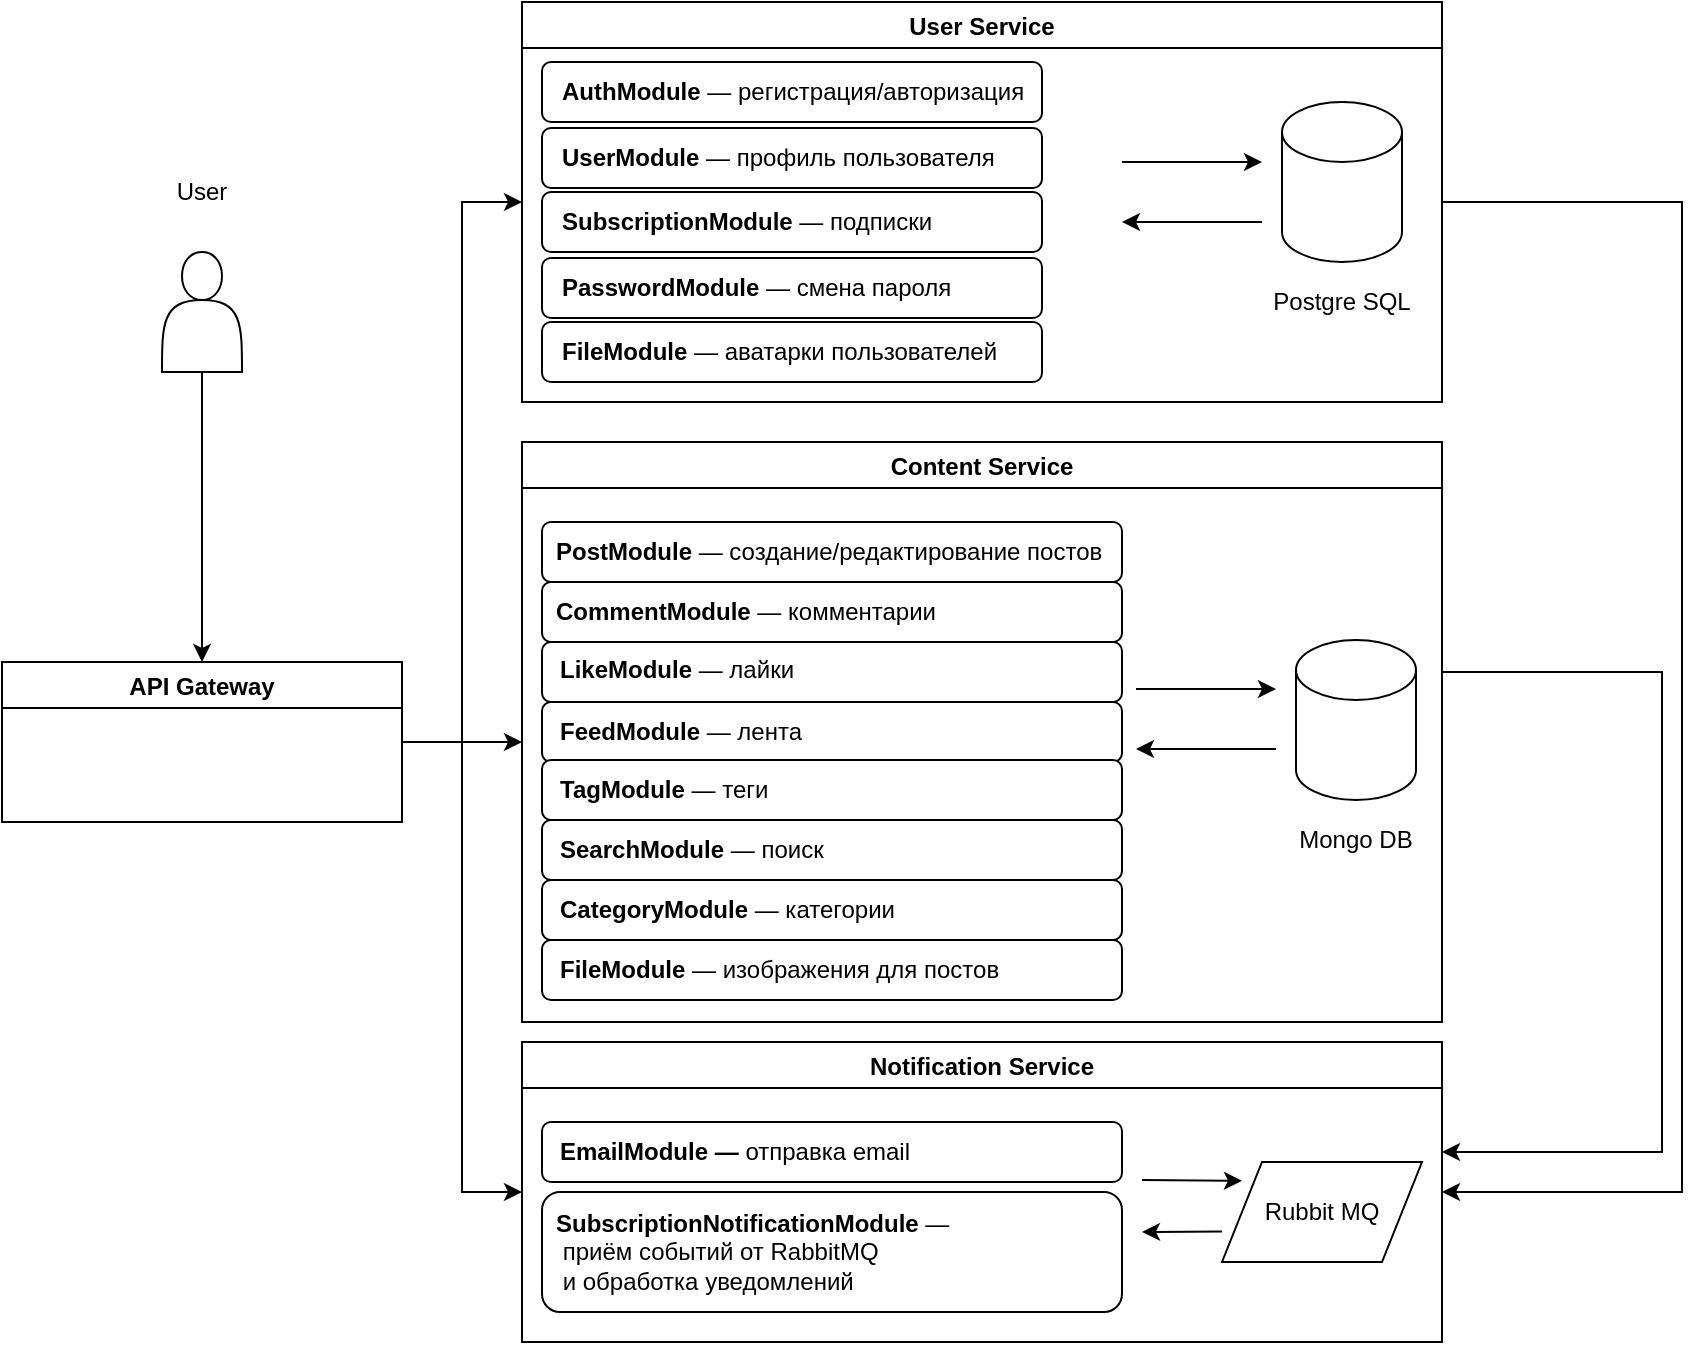 <mxfile version="26.2.15">
  <diagram name="Страница — 1" id="J0rWrrXV5R4WsdXxmljH">
    <mxGraphModel dx="1678" dy="999" grid="1" gridSize="10" guides="1" tooltips="1" connect="1" arrows="1" fold="1" page="1" pageScale="1" pageWidth="1000" pageHeight="1000" math="0" shadow="0">
      <root>
        <mxCell id="0" />
        <mxCell id="1" parent="0" />
        <mxCell id="AimUxgw-wjmq0Ns_UDIQ-22" style="edgeStyle=orthogonalEdgeStyle;rounded=0;orthogonalLoop=1;jettySize=auto;html=1;exitX=1;exitY=0.5;exitDx=0;exitDy=0;entryX=1;entryY=0.5;entryDx=0;entryDy=0;" edge="1" parent="1" source="u38V2FTheSog404dIB0E-1" target="u38V2FTheSog404dIB0E-20">
          <mxGeometry relative="1" as="geometry">
            <Array as="points">
              <mxPoint x="920" y="260" />
              <mxPoint x="920" y="755" />
            </Array>
          </mxGeometry>
        </mxCell>
        <mxCell id="u38V2FTheSog404dIB0E-1" value="User Service" style="swimlane;" parent="1" vertex="1">
          <mxGeometry x="340" y="160" width="460" height="200" as="geometry" />
        </mxCell>
        <mxCell id="AimUxgw-wjmq0Ns_UDIQ-84" value="" style="group" vertex="1" connectable="0" parent="u38V2FTheSog404dIB0E-1">
          <mxGeometry x="300" y="50" width="150" height="115" as="geometry" />
        </mxCell>
        <mxCell id="AimUxgw-wjmq0Ns_UDIQ-1" value="" style="shape=cylinder3;whiteSpace=wrap;html=1;boundedLbl=1;backgroundOutline=1;size=15;" vertex="1" parent="AimUxgw-wjmq0Ns_UDIQ-84">
          <mxGeometry x="80" width="60" height="80" as="geometry" />
        </mxCell>
        <mxCell id="AimUxgw-wjmq0Ns_UDIQ-2" value="Postgre SQL" style="text;html=1;align=center;verticalAlign=middle;whiteSpace=wrap;rounded=0;" vertex="1" parent="AimUxgw-wjmq0Ns_UDIQ-84">
          <mxGeometry x="70" y="85" width="80" height="30" as="geometry" />
        </mxCell>
        <mxCell id="AimUxgw-wjmq0Ns_UDIQ-6" value="" style="endArrow=classic;html=1;rounded=0;" edge="1" parent="AimUxgw-wjmq0Ns_UDIQ-84">
          <mxGeometry width="50" height="50" relative="1" as="geometry">
            <mxPoint y="30" as="sourcePoint" />
            <mxPoint x="70" y="30" as="targetPoint" />
          </mxGeometry>
        </mxCell>
        <mxCell id="AimUxgw-wjmq0Ns_UDIQ-12" value="" style="endArrow=classic;html=1;rounded=0;" edge="1" parent="AimUxgw-wjmq0Ns_UDIQ-84">
          <mxGeometry width="50" height="50" relative="1" as="geometry">
            <mxPoint x="70" y="60" as="sourcePoint" />
            <mxPoint y="60" as="targetPoint" />
          </mxGeometry>
        </mxCell>
        <mxCell id="AimUxgw-wjmq0Ns_UDIQ-90" value="" style="group;flipV=1;" vertex="1" connectable="0" parent="u38V2FTheSog404dIB0E-1">
          <mxGeometry x="10" y="30" width="260" height="30" as="geometry" />
        </mxCell>
        <mxCell id="AimUxgw-wjmq0Ns_UDIQ-85" value="" style="rounded=1;whiteSpace=wrap;html=1;" vertex="1" parent="AimUxgw-wjmq0Ns_UDIQ-90">
          <mxGeometry width="250" height="30" as="geometry" />
        </mxCell>
        <mxCell id="u38V2FTheSog404dIB0E-2" value="&lt;strong data-start=&quot;1584&quot; data-end=&quot;1598&quot;&gt;AuthModule&lt;/strong&gt; — регистрация/авторизация" style="text;html=1;align=left;verticalAlign=middle;resizable=0;points=[];autosize=1;strokeColor=none;fillColor=none;spacing=0;" parent="AimUxgw-wjmq0Ns_UDIQ-90" vertex="1">
          <mxGeometry x="10" y="5" width="250" height="20" as="geometry" />
        </mxCell>
        <mxCell id="AimUxgw-wjmq0Ns_UDIQ-91" value="" style="group;flipV=1;" vertex="1" connectable="0" parent="u38V2FTheSog404dIB0E-1">
          <mxGeometry x="10" y="63" width="250" height="30" as="geometry" />
        </mxCell>
        <mxCell id="AimUxgw-wjmq0Ns_UDIQ-86" value="" style="rounded=1;whiteSpace=wrap;html=1;" vertex="1" parent="AimUxgw-wjmq0Ns_UDIQ-91">
          <mxGeometry width="250" height="30" as="geometry" />
        </mxCell>
        <mxCell id="u38V2FTheSog404dIB0E-5" value="&lt;strong data-start=&quot;1627&quot; data-end=&quot;1641&quot;&gt;UserModule&lt;/strong&gt; — профиль пользователя" style="text;html=1;align=left;verticalAlign=middle;resizable=0;points=[];autosize=1;strokeColor=none;fillColor=none;spacing=0;" parent="AimUxgw-wjmq0Ns_UDIQ-91" vertex="1">
          <mxGeometry x="10" y="5" width="240" height="20" as="geometry" />
        </mxCell>
        <mxCell id="AimUxgw-wjmq0Ns_UDIQ-92" value="" style="group;flipV=1;" vertex="1" connectable="0" parent="u38V2FTheSog404dIB0E-1">
          <mxGeometry x="10" y="95" width="250" height="30" as="geometry" />
        </mxCell>
        <mxCell id="AimUxgw-wjmq0Ns_UDIQ-87" value="" style="rounded=1;whiteSpace=wrap;html=1;" vertex="1" parent="AimUxgw-wjmq0Ns_UDIQ-92">
          <mxGeometry width="250" height="30" as="geometry" />
        </mxCell>
        <mxCell id="u38V2FTheSog404dIB0E-6" value="&lt;strong data-start=&quot;1667&quot; data-end=&quot;1689&quot;&gt;SubscriptionModule&lt;/strong&gt; — подписки" style="text;html=1;align=left;verticalAlign=middle;resizable=0;points=[];autosize=1;strokeColor=none;fillColor=none;spacing=0;" parent="AimUxgw-wjmq0Ns_UDIQ-92" vertex="1">
          <mxGeometry x="10" y="5" width="200" height="20" as="geometry" />
        </mxCell>
        <mxCell id="AimUxgw-wjmq0Ns_UDIQ-93" value="" style="group;flipV=1;" vertex="1" connectable="0" parent="u38V2FTheSog404dIB0E-1">
          <mxGeometry x="10" y="128" width="250" height="30" as="geometry" />
        </mxCell>
        <mxCell id="AimUxgw-wjmq0Ns_UDIQ-88" value="" style="rounded=1;whiteSpace=wrap;html=1;" vertex="1" parent="AimUxgw-wjmq0Ns_UDIQ-93">
          <mxGeometry width="250" height="30" as="geometry" />
        </mxCell>
        <mxCell id="u38V2FTheSog404dIB0E-7" value="&lt;strong data-start=&quot;1703&quot; data-end=&quot;1721&quot;&gt;PasswordModule&lt;/strong&gt; — смена пароля" style="text;html=1;align=left;verticalAlign=middle;resizable=0;points=[];autosize=1;strokeColor=none;fillColor=none;spacing=0;" parent="AimUxgw-wjmq0Ns_UDIQ-93" vertex="1">
          <mxGeometry x="10" y="5" width="210" height="20" as="geometry" />
        </mxCell>
        <mxCell id="AimUxgw-wjmq0Ns_UDIQ-94" value="" style="group;flipV=1;" vertex="1" connectable="0" parent="u38V2FTheSog404dIB0E-1">
          <mxGeometry x="10" y="160" width="250" height="30" as="geometry" />
        </mxCell>
        <mxCell id="AimUxgw-wjmq0Ns_UDIQ-89" value="" style="rounded=1;whiteSpace=wrap;html=1;" vertex="1" parent="AimUxgw-wjmq0Ns_UDIQ-94">
          <mxGeometry width="250" height="30" as="geometry" />
        </mxCell>
        <mxCell id="u38V2FTheSog404dIB0E-32" value="&lt;strong data-start=&quot;1739&quot; data-end=&quot;1753&quot;&gt;FileModule&lt;/strong&gt; — аватарки пользователей" style="text;html=1;align=left;verticalAlign=middle;resizable=0;points=[];autosize=1;strokeColor=none;fillColor=none;spacing=0;" parent="AimUxgw-wjmq0Ns_UDIQ-94" vertex="1">
          <mxGeometry x="10" y="5" width="240" height="20" as="geometry" />
        </mxCell>
        <mxCell id="u38V2FTheSog404dIB0E-8" value="Content Service" style="swimlane;" parent="1" vertex="1">
          <mxGeometry x="340" y="380" width="460" height="290" as="geometry" />
        </mxCell>
        <mxCell id="AimUxgw-wjmq0Ns_UDIQ-28" value="" style="rounded=1;whiteSpace=wrap;html=1;" vertex="1" parent="u38V2FTheSog404dIB0E-8">
          <mxGeometry x="10" y="100" width="290" height="30" as="geometry" />
        </mxCell>
        <mxCell id="u38V2FTheSog404dIB0E-11" value="&lt;strong data-start=&quot;1892&quot; data-end=&quot;1906&quot;&gt;LikeModule&lt;/strong&gt; — лайки" style="text;html=1;align=left;verticalAlign=middle;resizable=0;points=[];autosize=1;strokeColor=none;fillColor=none;" parent="u38V2FTheSog404dIB0E-8" vertex="1">
          <mxGeometry x="17" y="99" width="140" height="30" as="geometry" />
        </mxCell>
        <mxCell id="AimUxgw-wjmq0Ns_UDIQ-3" value="" style="shape=cylinder3;whiteSpace=wrap;html=1;boundedLbl=1;backgroundOutline=1;size=15;" vertex="1" parent="u38V2FTheSog404dIB0E-8">
          <mxGeometry x="387" y="99" width="60" height="80" as="geometry" />
        </mxCell>
        <mxCell id="AimUxgw-wjmq0Ns_UDIQ-4" value="Mongo DB" style="text;html=1;align=center;verticalAlign=middle;whiteSpace=wrap;rounded=0;" vertex="1" parent="u38V2FTheSog404dIB0E-8">
          <mxGeometry x="377" y="184" width="80" height="30" as="geometry" />
        </mxCell>
        <mxCell id="AimUxgw-wjmq0Ns_UDIQ-9" value="" style="endArrow=classic;html=1;rounded=0;" edge="1" parent="u38V2FTheSog404dIB0E-8">
          <mxGeometry width="50" height="50" relative="1" as="geometry">
            <mxPoint x="377" y="153.5" as="sourcePoint" />
            <mxPoint x="307" y="153.5" as="targetPoint" />
          </mxGeometry>
        </mxCell>
        <mxCell id="AimUxgw-wjmq0Ns_UDIQ-11" value="" style="endArrow=classic;html=1;rounded=0;" edge="1" parent="u38V2FTheSog404dIB0E-8">
          <mxGeometry width="50" height="50" relative="1" as="geometry">
            <mxPoint x="307" y="123.5" as="sourcePoint" />
            <mxPoint x="377" y="123.5" as="targetPoint" />
          </mxGeometry>
        </mxCell>
        <mxCell id="AimUxgw-wjmq0Ns_UDIQ-26" value="" style="group" vertex="1" connectable="0" parent="u38V2FTheSog404dIB0E-8">
          <mxGeometry x="10" y="40" width="297" height="30" as="geometry" />
        </mxCell>
        <mxCell id="AimUxgw-wjmq0Ns_UDIQ-25" value="" style="rounded=1;whiteSpace=wrap;html=1;" vertex="1" parent="AimUxgw-wjmq0Ns_UDIQ-26">
          <mxGeometry width="290" height="30" as="geometry" />
        </mxCell>
        <mxCell id="u38V2FTheSog404dIB0E-9" value="&lt;strong data-end=&quot;1822&quot; data-start=&quot;1808&quot;&gt;PostModule&lt;/strong&gt; — создание/редактирование постов" style="text;html=1;align=left;verticalAlign=middle;resizable=0;points=[];autosize=1;strokeColor=none;fillColor=none;spacing=0;" parent="AimUxgw-wjmq0Ns_UDIQ-26" vertex="1">
          <mxGeometry x="7" y="5" width="290" height="20" as="geometry" />
        </mxCell>
        <mxCell id="AimUxgw-wjmq0Ns_UDIQ-78" value="" style="group" vertex="1" connectable="0" parent="u38V2FTheSog404dIB0E-8">
          <mxGeometry x="10" y="60" width="290" height="50" as="geometry" />
        </mxCell>
        <mxCell id="AimUxgw-wjmq0Ns_UDIQ-27" value="" style="rounded=1;whiteSpace=wrap;html=1;" vertex="1" parent="AimUxgw-wjmq0Ns_UDIQ-78">
          <mxGeometry y="10" width="290" height="30" as="geometry" />
        </mxCell>
        <mxCell id="u38V2FTheSog404dIB0E-10" value="&lt;p data-start=&quot;1029&quot; data-end=&quot;1043&quot; class=&quot;&quot;&gt;&lt;strong data-start=&quot;1858&quot; data-end=&quot;1875&quot;&gt;CommentModule&lt;/strong&gt; — комментарии&lt;/p&gt;" style="text;html=1;align=left;verticalAlign=middle;resizable=0;points=[];autosize=1;strokeColor=none;fillColor=none;spacing=0;" parent="AimUxgw-wjmq0Ns_UDIQ-78" vertex="1">
          <mxGeometry x="7" width="210" height="50" as="geometry" />
        </mxCell>
        <mxCell id="AimUxgw-wjmq0Ns_UDIQ-79" value="" style="group" vertex="1" connectable="0" parent="u38V2FTheSog404dIB0E-8">
          <mxGeometry x="10" y="130" width="290" height="30" as="geometry" />
        </mxCell>
        <mxCell id="AimUxgw-wjmq0Ns_UDIQ-31" value="" style="rounded=1;whiteSpace=wrap;html=1;" vertex="1" parent="AimUxgw-wjmq0Ns_UDIQ-79">
          <mxGeometry width="290" height="30" as="geometry" />
        </mxCell>
        <mxCell id="u38V2FTheSog404dIB0E-12" value="&lt;strong data-start=&quot;1917&quot; data-end=&quot;1931&quot;&gt;FeedModule&lt;/strong&gt; — лента" style="text;html=1;align=left;verticalAlign=middle;resizable=0;points=[];autosize=1;strokeColor=none;fillColor=none;" parent="AimUxgw-wjmq0Ns_UDIQ-79" vertex="1">
          <mxGeometry x="7" width="140" height="30" as="geometry" />
        </mxCell>
        <mxCell id="AimUxgw-wjmq0Ns_UDIQ-80" value="" style="group" vertex="1" connectable="0" parent="u38V2FTheSog404dIB0E-8">
          <mxGeometry x="10" y="159" width="290" height="30" as="geometry" />
        </mxCell>
        <mxCell id="AimUxgw-wjmq0Ns_UDIQ-32" value="" style="rounded=1;whiteSpace=wrap;html=1;" vertex="1" parent="AimUxgw-wjmq0Ns_UDIQ-80">
          <mxGeometry width="290" height="30" as="geometry" />
        </mxCell>
        <mxCell id="u38V2FTheSog404dIB0E-18" value="&lt;strong data-start=&quot;1942&quot; data-end=&quot;1955&quot;&gt;TagModule&lt;/strong&gt; — теги" style="text;html=1;align=left;verticalAlign=middle;resizable=0;points=[];autosize=1;strokeColor=none;fillColor=none;" parent="AimUxgw-wjmq0Ns_UDIQ-80" vertex="1">
          <mxGeometry x="7" width="130" height="30" as="geometry" />
        </mxCell>
        <mxCell id="AimUxgw-wjmq0Ns_UDIQ-81" value="" style="group" vertex="1" connectable="0" parent="u38V2FTheSog404dIB0E-8">
          <mxGeometry x="10" y="189" width="290" height="30" as="geometry" />
        </mxCell>
        <mxCell id="AimUxgw-wjmq0Ns_UDIQ-73" value="" style="rounded=1;whiteSpace=wrap;html=1;" vertex="1" parent="AimUxgw-wjmq0Ns_UDIQ-81">
          <mxGeometry width="290" height="30" as="geometry" />
        </mxCell>
        <mxCell id="u38V2FTheSog404dIB0E-19" value="&lt;strong data-start=&quot;1965&quot; data-end=&quot;1981&quot;&gt;SearchModule&lt;/strong&gt; — поиск" style="text;html=1;align=left;verticalAlign=middle;resizable=0;points=[];autosize=1;strokeColor=none;fillColor=none;" parent="AimUxgw-wjmq0Ns_UDIQ-81" vertex="1">
          <mxGeometry x="7" width="160" height="30" as="geometry" />
        </mxCell>
        <mxCell id="AimUxgw-wjmq0Ns_UDIQ-82" value="" style="group" vertex="1" connectable="0" parent="u38V2FTheSog404dIB0E-8">
          <mxGeometry x="10" y="219" width="290" height="30" as="geometry" />
        </mxCell>
        <mxCell id="AimUxgw-wjmq0Ns_UDIQ-74" value="" style="rounded=1;whiteSpace=wrap;html=1;" vertex="1" parent="AimUxgw-wjmq0Ns_UDIQ-82">
          <mxGeometry width="290" height="30" as="geometry" />
        </mxCell>
        <mxCell id="u38V2FTheSog404dIB0E-33" value="&lt;strong data-start=&quot;1992&quot; data-end=&quot;2010&quot;&gt;CategoryModule&lt;/strong&gt; — категории" style="text;html=1;align=left;verticalAlign=middle;resizable=0;points=[];autosize=1;strokeColor=none;fillColor=none;" parent="AimUxgw-wjmq0Ns_UDIQ-82" vertex="1">
          <mxGeometry x="7" width="190" height="30" as="geometry" />
        </mxCell>
        <mxCell id="AimUxgw-wjmq0Ns_UDIQ-83" value="" style="group" vertex="1" connectable="0" parent="u38V2FTheSog404dIB0E-8">
          <mxGeometry x="10" y="249" width="290" height="30" as="geometry" />
        </mxCell>
        <mxCell id="AimUxgw-wjmq0Ns_UDIQ-77" value="" style="rounded=1;whiteSpace=wrap;html=1;" vertex="1" parent="AimUxgw-wjmq0Ns_UDIQ-83">
          <mxGeometry width="290" height="30" as="geometry" />
        </mxCell>
        <mxCell id="u38V2FTheSog404dIB0E-34" value="&lt;strong data-start=&quot;2025&quot; data-end=&quot;2039&quot;&gt;FileModule&lt;/strong&gt; — изображения для постов" style="text;html=1;align=left;verticalAlign=middle;resizable=0;points=[];autosize=1;strokeColor=none;fillColor=none;" parent="AimUxgw-wjmq0Ns_UDIQ-83" vertex="1">
          <mxGeometry x="7" width="240" height="30" as="geometry" />
        </mxCell>
        <mxCell id="u38V2FTheSog404dIB0E-20" value="Notification Service" style="swimlane;" parent="1" vertex="1">
          <mxGeometry x="340" y="680" width="460" height="150" as="geometry" />
        </mxCell>
        <mxCell id="AimUxgw-wjmq0Ns_UDIQ-14" value="" style="endArrow=classic;html=1;rounded=0;" edge="1" parent="u38V2FTheSog404dIB0E-20">
          <mxGeometry width="50" height="50" relative="1" as="geometry">
            <mxPoint x="310" y="69" as="sourcePoint" />
            <mxPoint x="360" y="69.43" as="targetPoint" />
          </mxGeometry>
        </mxCell>
        <mxCell id="AimUxgw-wjmq0Ns_UDIQ-15" value="" style="endArrow=classic;html=1;rounded=0;" edge="1" parent="u38V2FTheSog404dIB0E-20">
          <mxGeometry width="50" height="50" relative="1" as="geometry">
            <mxPoint x="350" y="94.71" as="sourcePoint" />
            <mxPoint x="310" y="95" as="targetPoint" />
          </mxGeometry>
        </mxCell>
        <mxCell id="AimUxgw-wjmq0Ns_UDIQ-5" value="Rubbit MQ" style="shape=parallelogram;perimeter=parallelogramPerimeter;whiteSpace=wrap;html=1;fixedSize=1;" vertex="1" parent="u38V2FTheSog404dIB0E-20">
          <mxGeometry x="350" y="60" width="100" height="50" as="geometry" />
        </mxCell>
        <mxCell id="AimUxgw-wjmq0Ns_UDIQ-23" style="edgeStyle=orthogonalEdgeStyle;rounded=0;orthogonalLoop=1;jettySize=auto;html=1;exitX=1;exitY=0.5;exitDx=0;exitDy=0;" edge="1" parent="u38V2FTheSog404dIB0E-20">
          <mxGeometry relative="1" as="geometry">
            <mxPoint x="460" y="54.99" as="targetPoint" />
            <mxPoint x="460" y="-185.01" as="sourcePoint" />
            <Array as="points">
              <mxPoint x="570" y="-185" />
              <mxPoint x="570" y="55" />
            </Array>
          </mxGeometry>
        </mxCell>
        <mxCell id="AimUxgw-wjmq0Ns_UDIQ-101" value="" style="group" vertex="1" connectable="0" parent="u38V2FTheSog404dIB0E-20">
          <mxGeometry x="10" y="75" width="290" height="60" as="geometry" />
        </mxCell>
        <mxCell id="AimUxgw-wjmq0Ns_UDIQ-100" value="" style="rounded=1;whiteSpace=wrap;html=1;" vertex="1" parent="AimUxgw-wjmq0Ns_UDIQ-101">
          <mxGeometry width="290" height="60" as="geometry" />
        </mxCell>
        <mxCell id="u38V2FTheSog404dIB0E-22" value="&lt;b&gt;SubscriptionNotificationModule&lt;/b&gt;&amp;nbsp;—&lt;div&gt;&amp;nbsp;приём событий&lt;span style=&quot;background-color: transparent; color: light-dark(rgb(0, 0, 0), rgb(255, 255, 255));&quot;&gt;&amp;nbsp;от RabbitMQ&lt;/span&gt;&lt;/div&gt;&lt;div&gt;&lt;span style=&quot;background-color: transparent; color: light-dark(rgb(0, 0, 0), rgb(255, 255, 255));&quot;&gt;&amp;nbsp;и обработка уведомлений&lt;/span&gt;&lt;/div&gt;" style="text;align=left;verticalAlign=middle;resizable=0;points=[];autosize=1;strokeColor=none;fillColor=none;html=1;spacing=0;" parent="AimUxgw-wjmq0Ns_UDIQ-101" vertex="1">
          <mxGeometry x="7" y="5" width="220" height="50" as="geometry" />
        </mxCell>
        <mxCell id="AimUxgw-wjmq0Ns_UDIQ-102" value="" style="group" vertex="1" connectable="0" parent="u38V2FTheSog404dIB0E-20">
          <mxGeometry x="10" y="40" width="290" height="30" as="geometry" />
        </mxCell>
        <mxCell id="AimUxgw-wjmq0Ns_UDIQ-99" value="" style="rounded=1;whiteSpace=wrap;html=1;" vertex="1" parent="AimUxgw-wjmq0Ns_UDIQ-102">
          <mxGeometry width="290" height="30" as="geometry" />
        </mxCell>
        <mxCell id="u38V2FTheSog404dIB0E-21" value="&lt;strong data-start=&quot;151&quot; data-end=&quot;165&quot;&gt;EmailModule — &lt;/strong&gt;&lt;span data-start=&quot;151&quot; data-end=&quot;165&quot;&gt;отправка email&lt;/span&gt;" style="text;html=1;align=left;verticalAlign=middle;resizable=0;points=[];autosize=1;strokeColor=none;fillColor=none;" parent="AimUxgw-wjmq0Ns_UDIQ-102" vertex="1">
          <mxGeometry x="7" width="200" height="30" as="geometry" />
        </mxCell>
        <mxCell id="AimUxgw-wjmq0Ns_UDIQ-17" style="edgeStyle=orthogonalEdgeStyle;rounded=0;orthogonalLoop=1;jettySize=auto;html=1;exitX=1;exitY=0.5;exitDx=0;exitDy=0;entryX=0;entryY=0.5;entryDx=0;entryDy=0;" edge="1" parent="1" source="u38V2FTheSog404dIB0E-27" target="u38V2FTheSog404dIB0E-1">
          <mxGeometry relative="1" as="geometry" />
        </mxCell>
        <mxCell id="AimUxgw-wjmq0Ns_UDIQ-18" style="edgeStyle=orthogonalEdgeStyle;rounded=0;orthogonalLoop=1;jettySize=auto;html=1;" edge="1" parent="1" source="u38V2FTheSog404dIB0E-27">
          <mxGeometry relative="1" as="geometry">
            <mxPoint x="340" y="530" as="targetPoint" />
          </mxGeometry>
        </mxCell>
        <mxCell id="AimUxgw-wjmq0Ns_UDIQ-19" style="edgeStyle=orthogonalEdgeStyle;rounded=0;orthogonalLoop=1;jettySize=auto;html=1;entryX=0;entryY=0.5;entryDx=0;entryDy=0;" edge="1" parent="1" source="u38V2FTheSog404dIB0E-27" target="u38V2FTheSog404dIB0E-20">
          <mxGeometry relative="1" as="geometry" />
        </mxCell>
        <mxCell id="u38V2FTheSog404dIB0E-27" value="API Gateway" style="swimlane;startSize=23;" parent="1" vertex="1">
          <mxGeometry x="80" y="490" width="200" height="80" as="geometry" />
        </mxCell>
        <mxCell id="AimUxgw-wjmq0Ns_UDIQ-21" style="edgeStyle=orthogonalEdgeStyle;rounded=0;orthogonalLoop=1;jettySize=auto;html=1;entryX=0.5;entryY=0;entryDx=0;entryDy=0;" edge="1" parent="1" source="AimUxgw-wjmq0Ns_UDIQ-20" target="u38V2FTheSog404dIB0E-27">
          <mxGeometry relative="1" as="geometry" />
        </mxCell>
        <mxCell id="AimUxgw-wjmq0Ns_UDIQ-104" value="" style="group" vertex="1" connectable="0" parent="1">
          <mxGeometry x="150" y="240" width="60" height="105" as="geometry" />
        </mxCell>
        <mxCell id="AimUxgw-wjmq0Ns_UDIQ-20" value="" style="shape=actor;whiteSpace=wrap;html=1;" vertex="1" parent="AimUxgw-wjmq0Ns_UDIQ-104">
          <mxGeometry x="10" y="45" width="40" height="60" as="geometry" />
        </mxCell>
        <mxCell id="AimUxgw-wjmq0Ns_UDIQ-103" value="User" style="text;html=1;align=center;verticalAlign=middle;whiteSpace=wrap;rounded=0;" vertex="1" parent="AimUxgw-wjmq0Ns_UDIQ-104">
          <mxGeometry width="60" height="30" as="geometry" />
        </mxCell>
      </root>
    </mxGraphModel>
  </diagram>
</mxfile>

